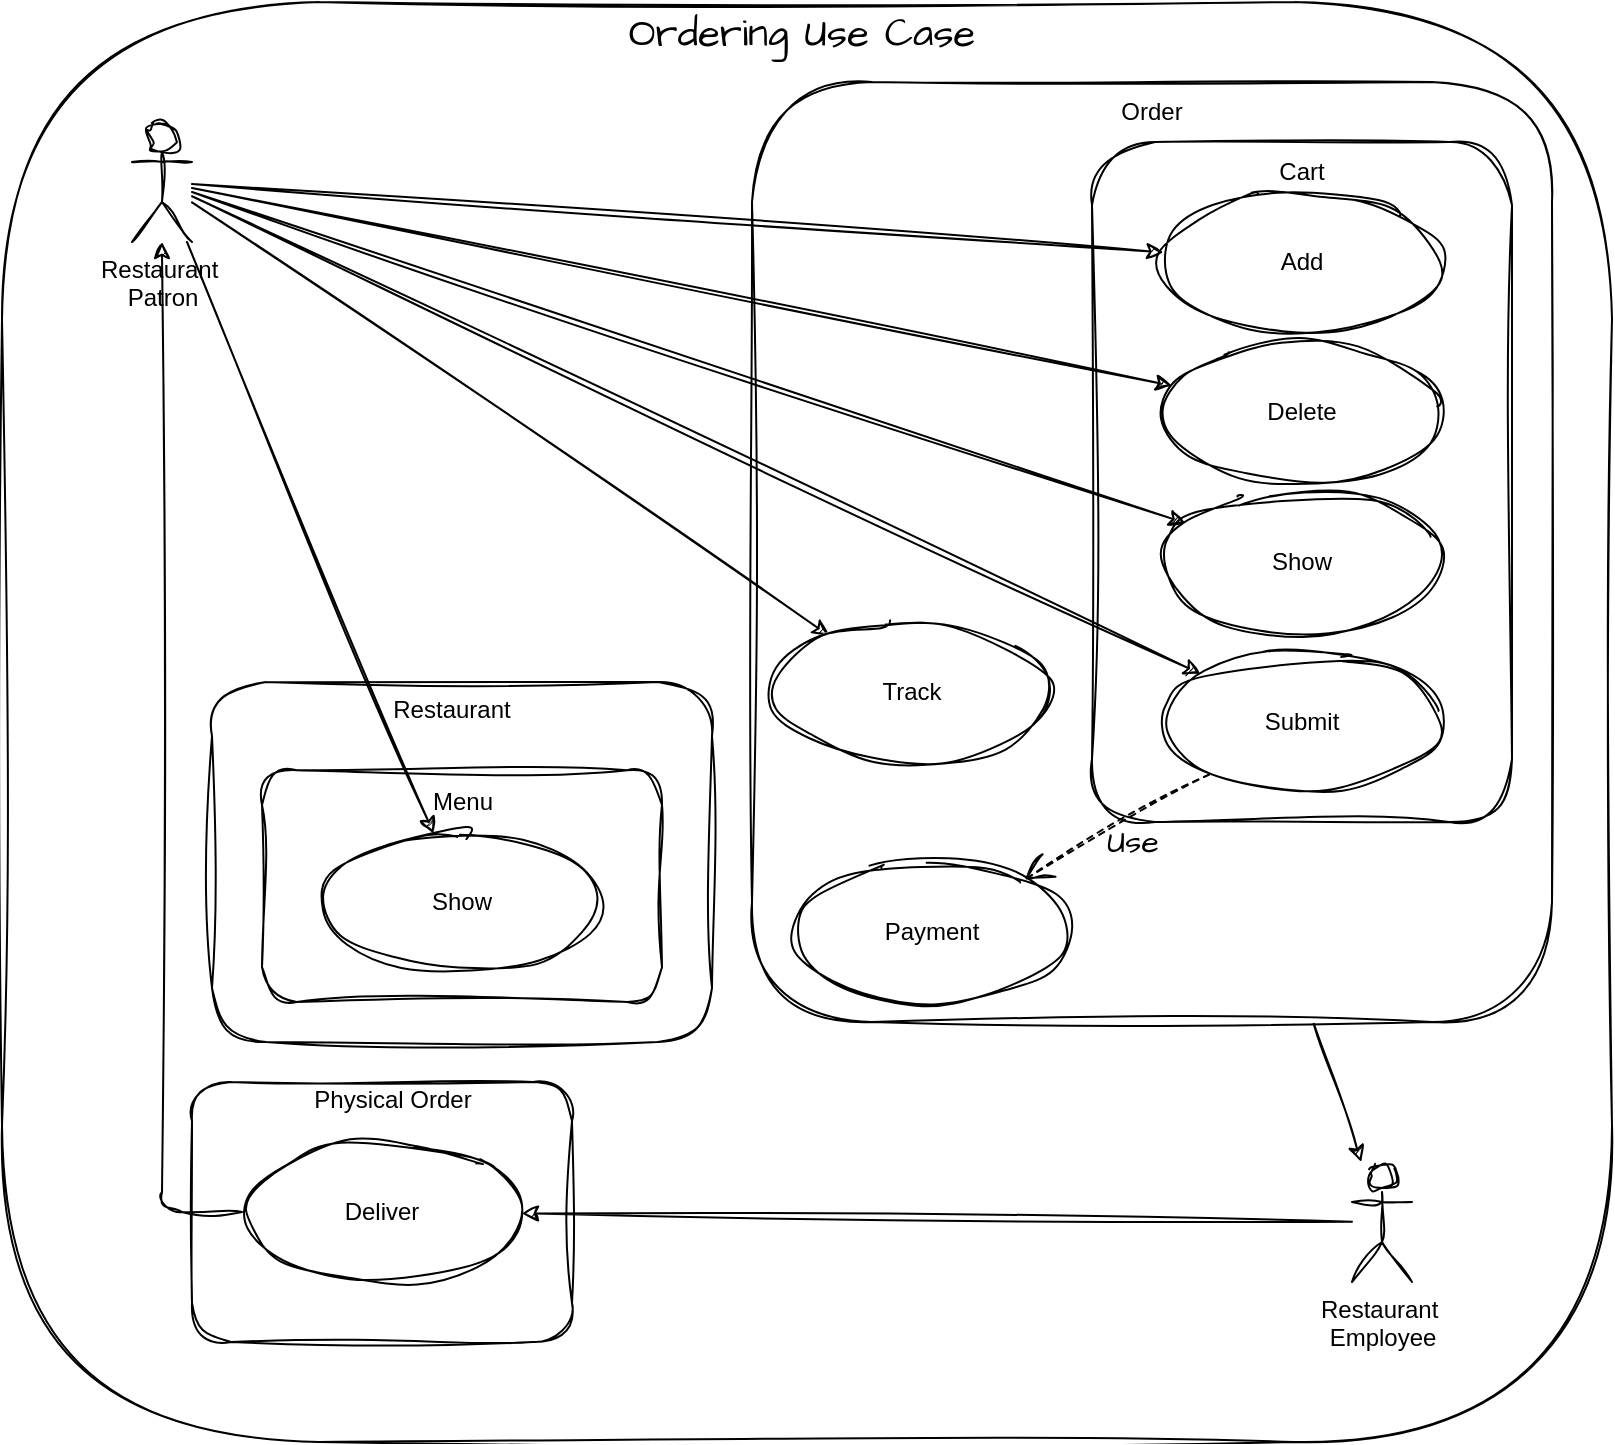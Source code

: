 <mxfile version="21.4.0" type="device" pages="4">
  <diagram name="OverallUseCase" id="iVIAJpsjtNyqfuqqcP6n">
    <mxGraphModel dx="999" dy="744" grid="1" gridSize="10" guides="1" tooltips="1" connect="1" arrows="1" fold="1" page="1" pageScale="1" pageWidth="850" pageHeight="1100" math="0" shadow="0">
      <root>
        <mxCell id="0" />
        <mxCell id="1" parent="0" />
        <mxCell id="poaK0A92fAtAV2oWqRkP-4" value="" style="rounded=1;whiteSpace=wrap;html=1;sketch=1;curveFitting=1;jiggle=2;labelBackgroundColor=none;arcSize=22;" parent="1" vertex="1">
          <mxGeometry x="25" y="30" width="805" height="720" as="geometry" />
        </mxCell>
        <mxCell id="tmR_N_B7-vWQ4kaBTZXz-7" style="rounded=0;sketch=1;hachureGap=4;jiggle=2;curveFitting=1;orthogonalLoop=1;jettySize=auto;html=1;fontFamily=Architects Daughter;fontSource=https%3A%2F%2Ffonts.googleapis.com%2Fcss%3Ffamily%3DArchitects%2BDaughter;fontSize=16;" edge="1" parent="1" source="tmR_N_B7-vWQ4kaBTZXz-1" target="poaK0A92fAtAV2oWqRkP-2">
          <mxGeometry relative="1" as="geometry">
            <mxPoint x="550" y="450" as="sourcePoint" />
          </mxGeometry>
        </mxCell>
        <mxCell id="tmR_N_B7-vWQ4kaBTZXz-1" value="" style="rounded=1;whiteSpace=wrap;html=1;sketch=1;hachureGap=4;jiggle=2;curveFitting=1;fontFamily=Architects Daughter;fontSource=https%3A%2F%2Ffonts.googleapis.com%2Fcss%3Ffamily%3DArchitects%2BDaughter;fontSize=20;" vertex="1" parent="1">
          <mxGeometry x="400" y="70" width="400" height="470" as="geometry" />
        </mxCell>
        <mxCell id="tmR_N_B7-vWQ4kaBTZXz-6" value="" style="group" vertex="1" connectable="0" parent="1">
          <mxGeometry x="570" y="100" width="210" height="340" as="geometry" />
        </mxCell>
        <mxCell id="poaK0A92fAtAV2oWqRkP-8" value="" style="rounded=1;whiteSpace=wrap;html=1;sketch=1;curveFitting=1;jiggle=2;labelBackgroundColor=none;" parent="tmR_N_B7-vWQ4kaBTZXz-6" vertex="1">
          <mxGeometry width="210" height="340" as="geometry" />
        </mxCell>
        <mxCell id="poaK0A92fAtAV2oWqRkP-6" value="Delete" style="ellipse;whiteSpace=wrap;html=1;sketch=1;curveFitting=1;jiggle=2;rounded=1;labelBackgroundColor=none;" parent="tmR_N_B7-vWQ4kaBTZXz-6" vertex="1">
          <mxGeometry x="35" y="100" width="140" height="70" as="geometry" />
        </mxCell>
        <mxCell id="poaK0A92fAtAV2oWqRkP-7" value="Add" style="ellipse;whiteSpace=wrap;html=1;sketch=1;curveFitting=1;jiggle=2;rounded=1;labelBackgroundColor=none;" parent="tmR_N_B7-vWQ4kaBTZXz-6" vertex="1">
          <mxGeometry x="35" y="25" width="140" height="70" as="geometry" />
        </mxCell>
        <mxCell id="poaK0A92fAtAV2oWqRkP-10" value="Show" style="ellipse;whiteSpace=wrap;html=1;sketch=1;curveFitting=1;jiggle=2;rounded=1;labelBackgroundColor=none;" parent="tmR_N_B7-vWQ4kaBTZXz-6" vertex="1">
          <mxGeometry x="35" y="175" width="140" height="70" as="geometry" />
        </mxCell>
        <mxCell id="poaK0A92fAtAV2oWqRkP-14" value="Submit" style="ellipse;whiteSpace=wrap;html=1;sketch=1;curveFitting=1;jiggle=2;rounded=1;labelBackgroundColor=none;" parent="tmR_N_B7-vWQ4kaBTZXz-6" vertex="1">
          <mxGeometry x="35" y="255" width="140" height="70" as="geometry" />
        </mxCell>
        <mxCell id="poaK0A92fAtAV2oWqRkP-9" value="Cart" style="text;html=1;align=center;verticalAlign=middle;whiteSpace=wrap;rounded=1;labelBackgroundColor=none;sketch=1;curveFitting=1;jiggle=2;" parent="tmR_N_B7-vWQ4kaBTZXz-6" vertex="1">
          <mxGeometry x="75" width="60" height="30" as="geometry" />
        </mxCell>
        <mxCell id="Z1-gcSMTF0BbCp_BxVpH-2" value="Ordering Use Case" style="text;html=1;strokeColor=none;fillColor=none;align=center;verticalAlign=middle;whiteSpace=wrap;rounded=0;fontSize=20;fontFamily=Architects Daughter;labelBackgroundColor=none;" parent="1" vertex="1">
          <mxGeometry x="310" y="30" width="230" height="30" as="geometry" />
        </mxCell>
        <mxCell id="poaK0A92fAtAV2oWqRkP-1" value="Restaurant&amp;nbsp;&lt;br&gt;Patron" style="shape=umlActor;verticalLabelPosition=bottom;verticalAlign=top;html=1;outlineConnect=0;sketch=1;curveFitting=1;jiggle=2;rounded=1;labelBackgroundColor=none;" parent="1" vertex="1">
          <mxGeometry x="90" y="90" width="30" height="60" as="geometry" />
        </mxCell>
        <mxCell id="poaK0A92fAtAV2oWqRkP-2" value="Restaurant&amp;nbsp;&lt;br&gt;Employee" style="shape=umlActor;verticalLabelPosition=bottom;verticalAlign=top;html=1;outlineConnect=0;sketch=1;curveFitting=1;jiggle=2;rounded=1;labelBackgroundColor=none;" parent="1" vertex="1">
          <mxGeometry x="700" y="610" width="30" height="60" as="geometry" />
        </mxCell>
        <mxCell id="poaK0A92fAtAV2oWqRkP-22" style="rounded=1;orthogonalLoop=1;jettySize=auto;html=1;sketch=1;curveFitting=1;jiggle=2;labelBackgroundColor=none;fontColor=default;" parent="1" source="poaK0A92fAtAV2oWqRkP-1" target="poaK0A92fAtAV2oWqRkP-7" edge="1">
          <mxGeometry relative="1" as="geometry" />
        </mxCell>
        <mxCell id="poaK0A92fAtAV2oWqRkP-24" style="rounded=1;orthogonalLoop=1;jettySize=auto;html=1;sketch=1;curveFitting=1;jiggle=2;labelBackgroundColor=none;fontColor=default;" parent="1" source="poaK0A92fAtAV2oWqRkP-1" target="poaK0A92fAtAV2oWqRkP-6" edge="1">
          <mxGeometry relative="1" as="geometry" />
        </mxCell>
        <mxCell id="poaK0A92fAtAV2oWqRkP-25" style="rounded=1;orthogonalLoop=1;jettySize=auto;html=1;sketch=1;curveFitting=1;jiggle=2;labelBackgroundColor=none;fontColor=default;" parent="1" source="poaK0A92fAtAV2oWqRkP-1" target="poaK0A92fAtAV2oWqRkP-14" edge="1">
          <mxGeometry relative="1" as="geometry" />
        </mxCell>
        <mxCell id="poaK0A92fAtAV2oWqRkP-26" style="rounded=1;orthogonalLoop=1;jettySize=auto;html=1;sketch=1;curveFitting=1;jiggle=2;labelBackgroundColor=none;fontColor=default;" parent="1" source="poaK0A92fAtAV2oWqRkP-1" target="poaK0A92fAtAV2oWqRkP-10" edge="1">
          <mxGeometry relative="1" as="geometry" />
        </mxCell>
        <mxCell id="poaK0A92fAtAV2oWqRkP-47" value="Payment" style="ellipse;whiteSpace=wrap;html=1;sketch=1;curveFitting=1;jiggle=2;rounded=1;labelBackgroundColor=none;" parent="1" vertex="1">
          <mxGeometry x="420" y="460" width="140" height="70" as="geometry" />
        </mxCell>
        <mxCell id="poaK0A92fAtAV2oWqRkP-48" value="Use" style="endArrow=open;endSize=12;dashed=1;html=1;rounded=1;sketch=1;hachureGap=4;jiggle=2;curveFitting=1;fontFamily=Architects Daughter;fontSource=https%3A%2F%2Ffonts.googleapis.com%2Fcss%3Ffamily%3DArchitects%2BDaughter;fontSize=16;labelBackgroundColor=none;fontColor=default;" parent="1" source="poaK0A92fAtAV2oWqRkP-14" target="poaK0A92fAtAV2oWqRkP-47" edge="1">
          <mxGeometry x="-0.054" y="10" width="160" relative="1" as="geometry">
            <mxPoint x="335" y="380" as="sourcePoint" />
            <mxPoint x="495" y="380" as="targetPoint" />
            <mxPoint as="offset" />
          </mxGeometry>
        </mxCell>
        <mxCell id="poaK0A92fAtAV2oWqRkP-76" value="" style="group;labelBackgroundColor=none;" parent="1" vertex="1" connectable="0">
          <mxGeometry x="130" y="370" width="250" height="180" as="geometry" />
        </mxCell>
        <mxCell id="poaK0A92fAtAV2oWqRkP-66" value="" style="rounded=1;whiteSpace=wrap;html=1;sketch=1;curveFitting=1;jiggle=2;labelBackgroundColor=none;" parent="poaK0A92fAtAV2oWqRkP-76" vertex="1">
          <mxGeometry width="250" height="180" as="geometry" />
        </mxCell>
        <mxCell id="poaK0A92fAtAV2oWqRkP-67" value="Restaurant" style="text;html=1;align=center;verticalAlign=middle;whiteSpace=wrap;rounded=1;labelBackgroundColor=none;sketch=1;curveFitting=1;jiggle=2;" parent="poaK0A92fAtAV2oWqRkP-76" vertex="1">
          <mxGeometry x="67.37" width="106.25" height="28.636" as="geometry" />
        </mxCell>
        <mxCell id="poaK0A92fAtAV2oWqRkP-56" value="" style="rounded=1;whiteSpace=wrap;html=1;sketch=1;curveFitting=1;jiggle=2;labelBackgroundColor=none;" parent="poaK0A92fAtAV2oWqRkP-76" vertex="1">
          <mxGeometry x="25" y="44.09" width="200" height="115.91" as="geometry" />
        </mxCell>
        <mxCell id="poaK0A92fAtAV2oWqRkP-57" value="Menu" style="text;html=1;align=center;verticalAlign=middle;whiteSpace=wrap;rounded=1;labelBackgroundColor=none;sketch=1;curveFitting=1;jiggle=2;" parent="poaK0A92fAtAV2oWqRkP-76" vertex="1">
          <mxGeometry x="82.5" y="50" width="85" height="19.091" as="geometry" />
        </mxCell>
        <mxCell id="poaK0A92fAtAV2oWqRkP-58" value="Show" style="ellipse;whiteSpace=wrap;html=1;sketch=1;curveFitting=1;jiggle=2;rounded=1;labelBackgroundColor=none;" parent="poaK0A92fAtAV2oWqRkP-76" vertex="1">
          <mxGeometry x="55" y="75" width="140" height="70" as="geometry" />
        </mxCell>
        <mxCell id="poaK0A92fAtAV2oWqRkP-60" style="rounded=0;sketch=1;hachureGap=4;jiggle=2;curveFitting=1;orthogonalLoop=1;jettySize=auto;html=1;fontFamily=Architects Daughter;fontSource=https%3A%2F%2Ffonts.googleapis.com%2Fcss%3Ffamily%3DArchitects%2BDaughter;fontSize=16;labelBackgroundColor=none;fontColor=default;" parent="1" source="poaK0A92fAtAV2oWqRkP-1" target="poaK0A92fAtAV2oWqRkP-58" edge="1">
          <mxGeometry relative="1" as="geometry" />
        </mxCell>
        <mxCell id="tmR_N_B7-vWQ4kaBTZXz-2" value="Order" style="text;html=1;align=center;verticalAlign=middle;whiteSpace=wrap;rounded=1;labelBackgroundColor=none;sketch=1;curveFitting=1;jiggle=2;" vertex="1" parent="1">
          <mxGeometry x="570" y="70" width="60" height="30" as="geometry" />
        </mxCell>
        <mxCell id="tmR_N_B7-vWQ4kaBTZXz-5" value="" style="rounded=1;orthogonalLoop=1;jettySize=auto;html=1;sketch=1;curveFitting=1;jiggle=2;labelBackgroundColor=none;fontColor=default;" edge="1" parent="1" source="poaK0A92fAtAV2oWqRkP-1" target="tmR_N_B7-vWQ4kaBTZXz-4">
          <mxGeometry relative="1" as="geometry">
            <mxPoint x="529" y="440" as="sourcePoint" />
            <mxPoint x="526" y="575" as="targetPoint" />
          </mxGeometry>
        </mxCell>
        <mxCell id="tmR_N_B7-vWQ4kaBTZXz-4" value="Track" style="ellipse;whiteSpace=wrap;html=1;sketch=1;curveFitting=1;jiggle=2;rounded=1;labelBackgroundColor=none;" vertex="1" parent="1">
          <mxGeometry x="410" y="340" width="140" height="70" as="geometry" />
        </mxCell>
        <mxCell id="tmR_N_B7-vWQ4kaBTZXz-8" value="" style="group" vertex="1" connectable="0" parent="1">
          <mxGeometry x="120" y="570" width="190" height="130" as="geometry" />
        </mxCell>
        <mxCell id="poaK0A92fAtAV2oWqRkP-49" value="" style="group;labelBackgroundColor=none;" parent="tmR_N_B7-vWQ4kaBTZXz-8" vertex="1" connectable="0">
          <mxGeometry width="190" height="130" as="geometry" />
        </mxCell>
        <mxCell id="poaK0A92fAtAV2oWqRkP-36" value="" style="rounded=1;whiteSpace=wrap;html=1;sketch=1;curveFitting=1;jiggle=2;labelBackgroundColor=none;" parent="poaK0A92fAtAV2oWqRkP-49" vertex="1">
          <mxGeometry width="190" height="130" as="geometry" />
        </mxCell>
        <mxCell id="poaK0A92fAtAV2oWqRkP-37" value="Physical Order" style="text;html=1;align=center;verticalAlign=middle;whiteSpace=wrap;rounded=1;labelBackgroundColor=none;sketch=1;curveFitting=1;jiggle=2;" parent="poaK0A92fAtAV2oWqRkP-49" vertex="1">
          <mxGeometry x="59.85" width="80.75" height="17.727" as="geometry" />
        </mxCell>
        <mxCell id="tmR_N_B7-vWQ4kaBTZXz-9" value="Deliver" style="ellipse;whiteSpace=wrap;html=1;sketch=1;curveFitting=1;jiggle=2;rounded=1;labelBackgroundColor=none;" vertex="1" parent="poaK0A92fAtAV2oWqRkP-49">
          <mxGeometry x="25" y="30" width="140" height="70" as="geometry" />
        </mxCell>
        <mxCell id="poaK0A92fAtAV2oWqRkP-31" value="" style="rounded=1;orthogonalLoop=1;jettySize=auto;html=1;sketch=1;curveFitting=1;jiggle=2;labelBackgroundColor=none;fontColor=default;" parent="1" source="poaK0A92fAtAV2oWqRkP-2" target="tmR_N_B7-vWQ4kaBTZXz-9" edge="1">
          <mxGeometry relative="1" as="geometry">
            <mxPoint x="304.758" y="622.907" as="targetPoint" />
          </mxGeometry>
        </mxCell>
        <mxCell id="poaK0A92fAtAV2oWqRkP-32" style="rounded=1;orthogonalLoop=1;jettySize=auto;html=1;edgeStyle=orthogonalEdgeStyle;sketch=1;curveFitting=1;jiggle=2;labelBackgroundColor=none;fontColor=default;" parent="1" source="tmR_N_B7-vWQ4kaBTZXz-9" target="poaK0A92fAtAV2oWqRkP-1" edge="1">
          <mxGeometry relative="1" as="geometry">
            <mxPoint x="165" y="620" as="sourcePoint" />
          </mxGeometry>
        </mxCell>
      </root>
    </mxGraphModel>
  </diagram>
  <diagram id="fg5q7FovPKPqZlMCNJu5" name="Activity">
    <mxGraphModel dx="999" dy="-356" grid="1" gridSize="10" guides="1" tooltips="1" connect="1" arrows="1" fold="1" page="1" pageScale="1" pageWidth="850" pageHeight="1100" math="0" shadow="0">
      <root>
        <mxCell id="0" />
        <mxCell id="1" parent="0" />
        <mxCell id="QXzw55ry2eYJ1UNYqKI2-1" value="" style="rounded=1;whiteSpace=wrap;html=1;sketch=1;hachureGap=4;jiggle=2;curveFitting=1;fontFamily=Architects Daughter;fontSource=https%3A%2F%2Ffonts.googleapis.com%2Fcss%3Ffamily%3DArchitects%2BDaughter;fontSize=20;labelBackgroundColor=none;" parent="1" vertex="1">
          <mxGeometry x="45" y="1120" width="755" height="830" as="geometry" />
        </mxCell>
        <mxCell id="QXzw55ry2eYJ1UNYqKI2-2" value="Ordering Activity" style="text;html=1;strokeColor=none;fillColor=none;align=center;verticalAlign=middle;whiteSpace=wrap;rounded=0;fontSize=20;fontFamily=Architects Daughter;labelBackgroundColor=none;sketch=1;curveFitting=1;jiggle=2;" parent="1" vertex="1">
          <mxGeometry x="328" y="1120" width="195" height="30" as="geometry" />
        </mxCell>
        <mxCell id="QXzw55ry2eYJ1UNYqKI2-3" value="" style="ellipse;html=1;shape=startState;sketch=1;hachureGap=4;jiggle=2;curveFitting=1;fontFamily=Architects Daughter;fontSource=https%3A%2F%2Ffonts.googleapis.com%2Fcss%3Ffamily%3DArchitects%2BDaughter;fontSize=20;labelBackgroundColor=none;" parent="1" vertex="1">
          <mxGeometry x="407.5" y="1170" width="30" height="30" as="geometry" />
        </mxCell>
        <mxCell id="QXzw55ry2eYJ1UNYqKI2-4" value="" style="edgeStyle=orthogonalEdgeStyle;html=1;verticalAlign=bottom;endArrow=open;endSize=8;rounded=0;sketch=1;hachureGap=4;jiggle=2;curveFitting=1;fontFamily=Architects Daughter;fontSource=https%3A%2F%2Ffonts.googleapis.com%2Fcss%3Ffamily%3DArchitects%2BDaughter;fontSize=16;labelBackgroundColor=none;fontColor=default;" parent="1" source="QXzw55ry2eYJ1UNYqKI2-3" target="QXzw55ry2eYJ1UNYqKI2-6" edge="1">
          <mxGeometry relative="1" as="geometry">
            <mxPoint x="422.5" y="1290" as="targetPoint" />
          </mxGeometry>
        </mxCell>
        <mxCell id="QXzw55ry2eYJ1UNYqKI2-5" style="edgeStyle=orthogonalEdgeStyle;rounded=0;sketch=1;hachureGap=4;jiggle=2;curveFitting=1;orthogonalLoop=1;jettySize=auto;html=1;exitX=0.5;exitY=1;exitDx=0;exitDy=0;entryX=0.485;entryY=0.226;entryDx=0;entryDy=0;entryPerimeter=0;fontFamily=Architects Daughter;fontSource=https%3A%2F%2Ffonts.googleapis.com%2Fcss%3Ffamily%3DArchitects%2BDaughter;fontSize=16;labelBackgroundColor=none;fontColor=default;" parent="1" source="QXzw55ry2eYJ1UNYqKI2-6" target="QXzw55ry2eYJ1UNYqKI2-21" edge="1">
          <mxGeometry relative="1" as="geometry" />
        </mxCell>
        <mxCell id="QXzw55ry2eYJ1UNYqKI2-6" value="Show Restaurant Menu" style="rounded=1;whiteSpace=wrap;html=1;arcSize=40;sketch=1;hachureGap=4;jiggle=2;curveFitting=1;fontFamily=Architects Daughter;fontSource=https%3A%2F%2Ffonts.googleapis.com%2Fcss%3Ffamily%3DArchitects%2BDaughter;fontSize=20;labelBackgroundColor=none;" parent="1" vertex="1">
          <mxGeometry x="317.5" y="1240" width="210" height="50" as="geometry" />
        </mxCell>
        <mxCell id="QXzw55ry2eYJ1UNYqKI2-7" style="edgeStyle=orthogonalEdgeStyle;rounded=0;sketch=1;hachureGap=4;jiggle=2;curveFitting=1;orthogonalLoop=1;jettySize=auto;html=1;exitX=0.5;exitY=1;exitDx=0;exitDy=0;fontFamily=Architects Daughter;fontSource=https%3A%2F%2Ffonts.googleapis.com%2Fcss%3Ffamily%3DArchitects%2BDaughter;fontSize=16;labelBackgroundColor=none;fontColor=default;" parent="1" source="QXzw55ry2eYJ1UNYqKI2-8" target="QXzw55ry2eYJ1UNYqKI2-10" edge="1">
          <mxGeometry relative="1" as="geometry">
            <mxPoint x="226.26" y="1573.46" as="targetPoint" />
          </mxGeometry>
        </mxCell>
        <mxCell id="QXzw55ry2eYJ1UNYqKI2-8" value="Select Item" style="rounded=1;whiteSpace=wrap;html=1;arcSize=40;sketch=1;hachureGap=4;jiggle=2;curveFitting=1;fontFamily=Architects Daughter;fontSource=https%3A%2F%2Ffonts.googleapis.com%2Fcss%3Ffamily%3DArchitects%2BDaughter;fontSize=20;labelBackgroundColor=none;" parent="1" vertex="1">
          <mxGeometry x="190" y="1390" width="150" height="40" as="geometry" />
        </mxCell>
        <mxCell id="QXzw55ry2eYJ1UNYqKI2-9" style="rounded=0;sketch=1;hachureGap=4;jiggle=2;curveFitting=1;orthogonalLoop=1;jettySize=auto;html=1;exitX=0;exitY=0.5;exitDx=0;exitDy=0;fontFamily=Architects Daughter;fontSource=https%3A%2F%2Ffonts.googleapis.com%2Fcss%3Ffamily%3DArchitects%2BDaughter;fontSize=16;edgeStyle=orthogonalEdgeStyle;labelBackgroundColor=none;fontColor=default;" parent="1" source="QXzw55ry2eYJ1UNYqKI2-10" target="QXzw55ry2eYJ1UNYqKI2-6" edge="1">
          <mxGeometry relative="1" as="geometry">
            <Array as="points">
              <mxPoint x="80" y="1580" />
              <mxPoint x="80" y="1265" />
            </Array>
          </mxGeometry>
        </mxCell>
        <mxCell id="QXzw55ry2eYJ1UNYqKI2-10" value="Add to Cart" style="rounded=1;whiteSpace=wrap;html=1;arcSize=40;sketch=1;hachureGap=4;jiggle=2;curveFitting=1;fontFamily=Architects Daughter;fontSource=https%3A%2F%2Ffonts.googleapis.com%2Fcss%3Ffamily%3DArchitects%2BDaughter;fontSize=20;labelBackgroundColor=none;" parent="1" vertex="1">
          <mxGeometry x="205" y="1560" width="120" height="40" as="geometry" />
        </mxCell>
        <mxCell id="QXzw55ry2eYJ1UNYqKI2-11" style="edgeStyle=orthogonalEdgeStyle;rounded=0;sketch=1;hachureGap=4;jiggle=2;curveFitting=1;orthogonalLoop=1;jettySize=auto;html=1;exitX=0.5;exitY=1;exitDx=0;exitDy=0;fontFamily=Architects Daughter;fontSource=https%3A%2F%2Ffonts.googleapis.com%2Fcss%3Ffamily%3DArchitects%2BDaughter;fontSize=16;labelBackgroundColor=none;fontColor=default;" parent="1" source="QXzw55ry2eYJ1UNYqKI2-12" target="QXzw55ry2eYJ1UNYqKI2-13" edge="1">
          <mxGeometry relative="1" as="geometry" />
        </mxCell>
        <mxCell id="QXzw55ry2eYJ1UNYqKI2-12" value="Submit Cart" style="rounded=1;whiteSpace=wrap;html=1;arcSize=40;sketch=1;hachureGap=4;jiggle=2;curveFitting=1;fontFamily=Architects Daughter;fontSource=https%3A%2F%2Ffonts.googleapis.com%2Fcss%3Ffamily%3DArchitects%2BDaughter;fontSize=20;labelBackgroundColor=none;" parent="1" vertex="1">
          <mxGeometry x="531.25" y="1530" width="157" height="40" as="geometry" />
        </mxCell>
        <mxCell id="QXzw55ry2eYJ1UNYqKI2-13" value="At least &lt;br&gt;one item?" style="rhombus;whiteSpace=wrap;html=1;sketch=1;hachureGap=4;jiggle=2;curveFitting=1;fontFamily=Architects Daughter;fontSource=https%3A%2F%2Ffonts.googleapis.com%2Fcss%3Ffamily%3DArchitects%2BDaughter;fontSize=20;labelBackgroundColor=none;" parent="1" vertex="1">
          <mxGeometry x="539.75" y="1620" width="140" height="100" as="geometry" />
        </mxCell>
        <mxCell id="QXzw55ry2eYJ1UNYqKI2-14" value="no" style="edgeStyle=orthogonalEdgeStyle;html=1;align=left;verticalAlign=bottom;endArrow=open;endSize=8;rounded=0;sketch=1;hachureGap=4;jiggle=2;curveFitting=1;fontFamily=Architects Daughter;fontSource=https%3A%2F%2Ffonts.googleapis.com%2Fcss%3Ffamily%3DArchitects%2BDaughter;fontSize=16;labelBackgroundColor=none;fontColor=default;" parent="1" source="QXzw55ry2eYJ1UNYqKI2-13" target="QXzw55ry2eYJ1UNYqKI2-6" edge="1">
          <mxGeometry x="-0.993" relative="1" as="geometry">
            <mxPoint x="540" y="1820" as="targetPoint" />
            <Array as="points">
              <mxPoint x="760" y="1670" />
              <mxPoint x="760" y="1265" />
            </Array>
            <mxPoint as="offset" />
          </mxGeometry>
        </mxCell>
        <mxCell id="QXzw55ry2eYJ1UNYqKI2-15" value="yes" style="edgeStyle=orthogonalEdgeStyle;html=1;align=left;verticalAlign=top;endArrow=open;endSize=8;rounded=0;sketch=1;hachureGap=4;jiggle=2;curveFitting=1;fontFamily=Architects Daughter;fontSource=https%3A%2F%2Ffonts.googleapis.com%2Fcss%3Ffamily%3DArchitects%2BDaughter;fontSize=16;labelBackgroundColor=none;fontColor=default;" parent="1" source="QXzw55ry2eYJ1UNYqKI2-13" target="QXzw55ry2eYJ1UNYqKI2-18" edge="1">
          <mxGeometry x="-0.999" relative="1" as="geometry">
            <mxPoint x="618.25" y="1660" as="targetPoint" />
            <mxPoint as="offset" />
          </mxGeometry>
        </mxCell>
        <mxCell id="QXzw55ry2eYJ1UNYqKI2-17" style="rounded=0;sketch=1;hachureGap=4;jiggle=2;curveFitting=1;orthogonalLoop=1;jettySize=auto;html=1;exitX=0.5;exitY=1;exitDx=0;exitDy=0;fontFamily=Architects Daughter;fontSource=https%3A%2F%2Ffonts.googleapis.com%2Fcss%3Ffamily%3DArchitects%2BDaughter;fontSize=16;labelBackgroundColor=none;fontColor=default;" parent="1" source="QXzw55ry2eYJ1UNYqKI2-18" target="UmQvzRWSz3ky7Jkeef35-1" edge="1">
          <mxGeometry relative="1" as="geometry">
            <mxPoint x="650" y="1880" as="targetPoint" />
          </mxGeometry>
        </mxCell>
        <mxCell id="QXzw55ry2eYJ1UNYqKI2-18" value="Payment" style="rounded=1;whiteSpace=wrap;html=1;arcSize=40;sketch=1;hachureGap=4;jiggle=2;curveFitting=1;fontFamily=Architects Daughter;fontSource=https%3A%2F%2Ffonts.googleapis.com%2Fcss%3Ffamily%3DArchitects%2BDaughter;fontSize=20;labelBackgroundColor=none;" parent="1" vertex="1">
          <mxGeometry x="581.5" y="1780" width="136.75" height="40" as="geometry" />
        </mxCell>
        <mxCell id="QXzw55ry2eYJ1UNYqKI2-19" style="rounded=0;sketch=1;hachureGap=4;jiggle=2;curveFitting=1;orthogonalLoop=1;jettySize=auto;html=1;exitX=0.25;exitY=0.5;exitDx=0;exitDy=0;exitPerimeter=0;fontFamily=Architects Daughter;fontSource=https%3A%2F%2Ffonts.googleapis.com%2Fcss%3Ffamily%3DArchitects%2BDaughter;fontSize=16;edgeStyle=orthogonalEdgeStyle;labelBackgroundColor=none;fontColor=default;" parent="1" source="QXzw55ry2eYJ1UNYqKI2-21" target="QXzw55ry2eYJ1UNYqKI2-8" edge="1">
          <mxGeometry relative="1" as="geometry" />
        </mxCell>
        <mxCell id="QXzw55ry2eYJ1UNYqKI2-20" style="edgeStyle=orthogonalEdgeStyle;rounded=0;sketch=1;hachureGap=4;jiggle=2;curveFitting=1;orthogonalLoop=1;jettySize=auto;html=1;exitX=0.75;exitY=0.5;exitDx=0;exitDy=0;exitPerimeter=0;fontFamily=Architects Daughter;fontSource=https%3A%2F%2Ffonts.googleapis.com%2Fcss%3Ffamily%3DArchitects%2BDaughter;fontSize=16;labelBackgroundColor=none;fontColor=default;" parent="1" source="QXzw55ry2eYJ1UNYqKI2-21" target="QXzw55ry2eYJ1UNYqKI2-23" edge="1">
          <mxGeometry relative="1" as="geometry" />
        </mxCell>
        <mxCell id="QXzw55ry2eYJ1UNYqKI2-21" value="" style="shape=line;html=1;strokeWidth=6;sketch=1;hachureGap=4;jiggle=2;curveFitting=1;fontFamily=Architects Daughter;fontSource=https%3A%2F%2Ffonts.googleapis.com%2Fcss%3Ffamily%3DArchitects%2BDaughter;fontSize=20;labelBackgroundColor=none;" parent="1" vertex="1">
          <mxGeometry x="329.25" y="1310" width="192.5" height="10" as="geometry" />
        </mxCell>
        <mxCell id="QXzw55ry2eYJ1UNYqKI2-22" style="edgeStyle=orthogonalEdgeStyle;rounded=0;sketch=1;hachureGap=4;jiggle=2;curveFitting=1;orthogonalLoop=1;jettySize=auto;html=1;exitX=0.5;exitY=1;exitDx=0;exitDy=0;entryX=0.628;entryY=0.133;entryDx=0;entryDy=0;entryPerimeter=0;fontFamily=Architects Daughter;fontSource=https%3A%2F%2Ffonts.googleapis.com%2Fcss%3Ffamily%3DArchitects%2BDaughter;fontSize=16;labelBackgroundColor=none;fontColor=default;" parent="1" source="QXzw55ry2eYJ1UNYqKI2-23" target="QXzw55ry2eYJ1UNYqKI2-26" edge="1">
          <mxGeometry relative="1" as="geometry" />
        </mxCell>
        <mxCell id="QXzw55ry2eYJ1UNYqKI2-23" value="View Cart" style="rounded=1;whiteSpace=wrap;html=1;arcSize=40;sketch=1;hachureGap=4;jiggle=2;curveFitting=1;fontFamily=Architects Daughter;fontSource=https%3A%2F%2Ffonts.googleapis.com%2Fcss%3Ffamily%3DArchitects%2BDaughter;fontSize=20;labelBackgroundColor=none;" parent="1" vertex="1">
          <mxGeometry x="510" y="1360" width="132.5" height="40" as="geometry" />
        </mxCell>
        <mxCell id="QXzw55ry2eYJ1UNYqKI2-24" style="edgeStyle=orthogonalEdgeStyle;rounded=0;sketch=1;hachureGap=4;jiggle=2;curveFitting=1;orthogonalLoop=1;jettySize=auto;html=1;exitX=0.75;exitY=0.5;exitDx=0;exitDy=0;exitPerimeter=0;fontFamily=Architects Daughter;fontSource=https%3A%2F%2Ffonts.googleapis.com%2Fcss%3Ffamily%3DArchitects%2BDaughter;fontSize=16;labelBackgroundColor=none;fontColor=default;" parent="1" source="QXzw55ry2eYJ1UNYqKI2-26" target="QXzw55ry2eYJ1UNYqKI2-12" edge="1">
          <mxGeometry relative="1" as="geometry" />
        </mxCell>
        <mxCell id="QXzw55ry2eYJ1UNYqKI2-25" style="edgeStyle=orthogonalEdgeStyle;rounded=0;sketch=1;hachureGap=4;jiggle=2;curveFitting=1;orthogonalLoop=1;jettySize=auto;html=1;exitX=0.25;exitY=0.5;exitDx=0;exitDy=0;exitPerimeter=0;fontFamily=Architects Daughter;fontSource=https%3A%2F%2Ffonts.googleapis.com%2Fcss%3Ffamily%3DArchitects%2BDaughter;fontSize=16;labelBackgroundColor=none;fontColor=default;" parent="1" source="QXzw55ry2eYJ1UNYqKI2-26" target="QXzw55ry2eYJ1UNYqKI2-30" edge="1">
          <mxGeometry relative="1" as="geometry" />
        </mxCell>
        <mxCell id="QXzw55ry2eYJ1UNYqKI2-26" value="" style="shape=line;html=1;strokeWidth=6;sketch=1;hachureGap=4;jiggle=2;curveFitting=1;fontFamily=Architects Daughter;fontSource=https%3A%2F%2Ffonts.googleapis.com%2Fcss%3Ffamily%3DArchitects%2BDaughter;fontSize=20;labelBackgroundColor=none;" parent="1" vertex="1">
          <mxGeometry x="407.5" y="1440" width="270" height="10" as="geometry" />
        </mxCell>
        <mxCell id="QXzw55ry2eYJ1UNYqKI2-27" style="edgeStyle=orthogonalEdgeStyle;rounded=0;sketch=1;hachureGap=4;jiggle=2;curveFitting=1;orthogonalLoop=1;jettySize=auto;html=1;fontFamily=Architects Daughter;fontSource=https%3A%2F%2Ffonts.googleapis.com%2Fcss%3Ffamily%3DArchitects%2BDaughter;fontSize=16;labelBackgroundColor=none;fontColor=default;" parent="1" source="QXzw55ry2eYJ1UNYqKI2-28" target="QXzw55ry2eYJ1UNYqKI2-23" edge="1">
          <mxGeometry relative="1" as="geometry">
            <Array as="points">
              <mxPoint x="243" y="1890" />
              <mxPoint x="80" y="1890" />
              <mxPoint x="80" y="1630" />
              <mxPoint x="360" y="1630" />
              <mxPoint x="360" y="1380" />
            </Array>
          </mxGeometry>
        </mxCell>
        <mxCell id="QXzw55ry2eYJ1UNYqKI2-28" value="Remove from cart" style="rounded=1;whiteSpace=wrap;html=1;arcSize=40;sketch=1;hachureGap=4;jiggle=2;curveFitting=1;fontFamily=Architects Daughter;fontSource=https%3A%2F%2Ffonts.googleapis.com%2Fcss%3Ffamily%3DArchitects%2BDaughter;fontSize=20;labelBackgroundColor=none;" parent="1" vertex="1">
          <mxGeometry x="145" y="1810" width="195" height="40" as="geometry" />
        </mxCell>
        <mxCell id="QXzw55ry2eYJ1UNYqKI2-29" style="edgeStyle=orthogonalEdgeStyle;rounded=0;sketch=1;hachureGap=4;jiggle=2;curveFitting=1;orthogonalLoop=1;jettySize=auto;html=1;exitX=0.5;exitY=1;exitDx=0;exitDy=0;entryX=0.636;entryY=-0.333;entryDx=0;entryDy=0;entryPerimeter=0;fontFamily=Architects Daughter;fontSource=https%3A%2F%2Ffonts.googleapis.com%2Fcss%3Ffamily%3DArchitects%2BDaughter;fontSize=16;labelBackgroundColor=none;fontColor=default;" parent="1" source="QXzw55ry2eYJ1UNYqKI2-30" target="QXzw55ry2eYJ1UNYqKI2-35" edge="1">
          <mxGeometry relative="1" as="geometry" />
        </mxCell>
        <mxCell id="QXzw55ry2eYJ1UNYqKI2-30" value="Select Item" style="rounded=1;whiteSpace=wrap;html=1;arcSize=40;sketch=1;hachureGap=4;jiggle=2;curveFitting=1;fontFamily=Architects Daughter;fontSource=https%3A%2F%2Ffonts.googleapis.com%2Fcss%3Ffamily%3DArchitects%2BDaughter;fontSize=20;labelBackgroundColor=none;" parent="1" vertex="1">
          <mxGeometry x="352.5" y="1670" width="150" height="40" as="geometry" />
        </mxCell>
        <mxCell id="QXzw55ry2eYJ1UNYqKI2-31" style="edgeStyle=orthogonalEdgeStyle;rounded=0;sketch=1;hachureGap=4;jiggle=2;curveFitting=1;orthogonalLoop=1;jettySize=auto;html=1;exitX=0.5;exitY=1;exitDx=0;exitDy=0;fontFamily=Architects Daughter;fontSource=https%3A%2F%2Ffonts.googleapis.com%2Fcss%3Ffamily%3DArchitects%2BDaughter;fontSize=16;labelBackgroundColor=none;fontColor=default;" parent="1" source="QXzw55ry2eYJ1UNYqKI2-28" target="QXzw55ry2eYJ1UNYqKI2-28" edge="1">
          <mxGeometry relative="1" as="geometry" />
        </mxCell>
        <mxCell id="QXzw55ry2eYJ1UNYqKI2-32" style="edgeStyle=orthogonalEdgeStyle;rounded=0;sketch=1;hachureGap=4;jiggle=2;curveFitting=1;orthogonalLoop=1;jettySize=auto;html=1;exitX=0.25;exitY=0.5;exitDx=0;exitDy=0;exitPerimeter=0;fontFamily=Architects Daughter;fontSource=https%3A%2F%2Ffonts.googleapis.com%2Fcss%3Ffamily%3DArchitects%2BDaughter;fontSize=16;labelBackgroundColor=none;fontColor=default;" parent="1" source="QXzw55ry2eYJ1UNYqKI2-35" target="QXzw55ry2eYJ1UNYqKI2-28" edge="1">
          <mxGeometry relative="1" as="geometry" />
        </mxCell>
        <mxCell id="QXzw55ry2eYJ1UNYqKI2-33" style="edgeStyle=orthogonalEdgeStyle;rounded=0;sketch=1;hachureGap=4;jiggle=2;curveFitting=1;orthogonalLoop=1;jettySize=auto;html=1;exitX=0.75;exitY=0.5;exitDx=0;exitDy=0;exitPerimeter=0;fontFamily=Architects Daughter;fontSource=https%3A%2F%2Ffonts.googleapis.com%2Fcss%3Ffamily%3DArchitects%2BDaughter;fontSize=16;labelBackgroundColor=none;fontColor=default;" parent="1" source="QXzw55ry2eYJ1UNYqKI2-35" target="QXzw55ry2eYJ1UNYqKI2-37" edge="1">
          <mxGeometry relative="1" as="geometry" />
        </mxCell>
        <mxCell id="QXzw55ry2eYJ1UNYqKI2-34" style="edgeStyle=orthogonalEdgeStyle;rounded=0;sketch=1;hachureGap=4;jiggle=2;curveFitting=1;orthogonalLoop=1;jettySize=auto;html=1;exitX=1;exitY=0.5;exitDx=0;exitDy=0;exitPerimeter=0;fontFamily=Architects Daughter;fontSource=https%3A%2F%2Ffonts.googleapis.com%2Fcss%3Ffamily%3DArchitects%2BDaughter;fontSize=16;labelBackgroundColor=none;fontColor=default;" parent="1" source="QXzw55ry2eYJ1UNYqKI2-35" target="QXzw55ry2eYJ1UNYqKI2-39" edge="1">
          <mxGeometry relative="1" as="geometry" />
        </mxCell>
        <mxCell id="QXzw55ry2eYJ1UNYqKI2-35" value="" style="shape=line;html=1;strokeWidth=6;sketch=1;hachureGap=4;jiggle=2;curveFitting=1;fontFamily=Architects Daughter;fontSource=https%3A%2F%2Ffonts.googleapis.com%2Fcss%3Ffamily%3DArchitects%2BDaughter;fontSize=20;labelBackgroundColor=none;" parent="1" vertex="1">
          <mxGeometry x="287.5" y="1740" width="222.5" height="10" as="geometry" />
        </mxCell>
        <mxCell id="QXzw55ry2eYJ1UNYqKI2-36" style="edgeStyle=orthogonalEdgeStyle;rounded=0;sketch=1;hachureGap=4;jiggle=2;curveFitting=1;orthogonalLoop=1;jettySize=auto;html=1;exitX=0.5;exitY=1;exitDx=0;exitDy=0;fontFamily=Architects Daughter;fontSource=https%3A%2F%2Ffonts.googleapis.com%2Fcss%3Ffamily%3DArchitects%2BDaughter;fontSize=16;endArrow=none;endFill=0;labelBackgroundColor=none;fontColor=default;" parent="1" source="QXzw55ry2eYJ1UNYqKI2-37" edge="1">
          <mxGeometry relative="1" as="geometry">
            <mxPoint x="240" y="1890" as="targetPoint" />
            <Array as="points">
              <mxPoint x="414" y="1890" />
            </Array>
          </mxGeometry>
        </mxCell>
        <mxCell id="QXzw55ry2eYJ1UNYqKI2-37" value="Increment" style="rounded=1;whiteSpace=wrap;html=1;arcSize=40;sketch=1;hachureGap=4;jiggle=2;curveFitting=1;fontFamily=Architects Daughter;fontSource=https%3A%2F%2Ffonts.googleapis.com%2Fcss%3Ffamily%3DArchitects%2BDaughter;fontSize=20;labelBackgroundColor=none;" parent="1" vertex="1">
          <mxGeometry x="357" y="1800" width="113" height="40" as="geometry" />
        </mxCell>
        <mxCell id="QXzw55ry2eYJ1UNYqKI2-38" style="edgeStyle=orthogonalEdgeStyle;rounded=0;sketch=1;hachureGap=4;jiggle=2;curveFitting=1;orthogonalLoop=1;jettySize=auto;html=1;exitX=0.5;exitY=1;exitDx=0;exitDy=0;fontFamily=Architects Daughter;fontSource=https%3A%2F%2Ffonts.googleapis.com%2Fcss%3Ffamily%3DArchitects%2BDaughter;fontSize=16;endArrow=none;endFill=0;labelBackgroundColor=none;fontColor=default;" parent="1" source="QXzw55ry2eYJ1UNYqKI2-39" edge="1">
          <mxGeometry relative="1" as="geometry">
            <mxPoint x="240" y="1890" as="targetPoint" />
            <Array as="points">
              <mxPoint x="525" y="1890" />
            </Array>
          </mxGeometry>
        </mxCell>
        <mxCell id="QXzw55ry2eYJ1UNYqKI2-39" value="Decriment" style="rounded=1;whiteSpace=wrap;html=1;arcSize=40;sketch=1;hachureGap=4;jiggle=2;curveFitting=1;fontFamily=Architects Daughter;fontSource=https%3A%2F%2Ffonts.googleapis.com%2Fcss%3Ffamily%3DArchitects%2BDaughter;fontSize=20;labelBackgroundColor=none;" parent="1" vertex="1">
          <mxGeometry x="468.5" y="1830" width="113" height="40" as="geometry" />
        </mxCell>
        <mxCell id="UmQvzRWSz3ky7Jkeef35-1" value="" style="ellipse;html=1;shape=endState;labelBackgroundColor=none;sketch=1;curveFitting=1;jiggle=2;" vertex="1" parent="1">
          <mxGeometry x="634.87" y="1880" width="30" height="30" as="geometry" />
        </mxCell>
      </root>
    </mxGraphModel>
  </diagram>
  <diagram id="Xl9FH72lNGHok1UY6cAW" name="Sitemap">
    <mxGraphModel dx="1175" dy="1725" grid="1" gridSize="10" guides="1" tooltips="1" connect="1" arrows="1" fold="1" page="1" pageScale="1" pageWidth="1100" pageHeight="850" math="0" shadow="0">
      <root>
        <mxCell id="0" />
        <mxCell id="1" parent="0" />
        <mxCell id="_OxNm_8oZJ42a-WzGgXM-1" value="" style="rounded=0;whiteSpace=wrap;html=1;" vertex="1" parent="1">
          <mxGeometry x="550" y="-60" width="120" height="60" as="geometry" />
        </mxCell>
        <mxCell id="a8xjeZ5heHGcKtupLPSv-8" value="Home" style="html=1;whiteSpace=wrap;strokeColor=none;labelPosition=center;verticalLabelPosition=middle;verticalAlign=top;align=center;fontSize=12;outlineConnect=0;spacingTop=-6;sketch=0;shape=mxgraph.sitemap.home;labelBackgroundColor=none;" vertex="1" parent="1">
          <mxGeometry x="65" y="320" width="120" height="80" as="geometry" />
        </mxCell>
        <mxCell id="a8xjeZ5heHGcKtupLPSv-13" style="edgeStyle=orthogonalEdgeStyle;rounded=0;orthogonalLoop=1;jettySize=auto;html=1;labelBackgroundColor=none;fontColor=default;" edge="1" parent="1" source="a8xjeZ5heHGcKtupLPSv-19" target="a8xjeZ5heHGcKtupLPSv-11">
          <mxGeometry relative="1" as="geometry">
            <mxPoint x="445" y="130" as="sourcePoint" />
          </mxGeometry>
        </mxCell>
        <mxCell id="a8xjeZ5heHGcKtupLPSv-14" style="edgeStyle=orthogonalEdgeStyle;rounded=0;orthogonalLoop=1;jettySize=auto;html=1;exitX=0.5;exitY=1;exitDx=0;exitDy=0;exitPerimeter=0;labelBackgroundColor=none;fontColor=default;" edge="1" parent="1" source="a8xjeZ5heHGcKtupLPSv-11" target="a8xjeZ5heHGcKtupLPSv-8">
          <mxGeometry relative="1" as="geometry" />
        </mxCell>
        <mxCell id="a8xjeZ5heHGcKtupLPSv-20" style="edgeStyle=orthogonalEdgeStyle;rounded=0;orthogonalLoop=1;jettySize=auto;html=1;exitX=0.5;exitY=1;exitDx=0;exitDy=0;exitPerimeter=0;labelBackgroundColor=none;fontColor=default;" edge="1" parent="1" source="a8xjeZ5heHGcKtupLPSv-11" target="a8xjeZ5heHGcKtupLPSv-15">
          <mxGeometry relative="1" as="geometry" />
        </mxCell>
        <mxCell id="a8xjeZ5heHGcKtupLPSv-21" style="edgeStyle=orthogonalEdgeStyle;rounded=0;orthogonalLoop=1;jettySize=auto;html=1;exitX=0.5;exitY=1;exitDx=0;exitDy=0;exitPerimeter=0;labelBackgroundColor=none;fontColor=default;" edge="1" parent="1" source="a8xjeZ5heHGcKtupLPSv-11" target="a8xjeZ5heHGcKtupLPSv-16">
          <mxGeometry relative="1" as="geometry" />
        </mxCell>
        <mxCell id="a8xjeZ5heHGcKtupLPSv-22" style="edgeStyle=orthogonalEdgeStyle;rounded=0;orthogonalLoop=1;jettySize=auto;html=1;exitX=0.5;exitY=1;exitDx=0;exitDy=0;exitPerimeter=0;labelBackgroundColor=none;fontColor=default;" edge="1" parent="1" source="a8xjeZ5heHGcKtupLPSv-11" target="a8xjeZ5heHGcKtupLPSv-17">
          <mxGeometry relative="1" as="geometry" />
        </mxCell>
        <mxCell id="a8xjeZ5heHGcKtupLPSv-23" style="edgeStyle=orthogonalEdgeStyle;rounded=0;orthogonalLoop=1;jettySize=auto;html=1;labelBackgroundColor=none;fontColor=default;" edge="1" parent="1" source="a8xjeZ5heHGcKtupLPSv-16" target="a8xjeZ5heHGcKtupLPSv-18">
          <mxGeometry relative="1" as="geometry" />
        </mxCell>
        <mxCell id="2zfwjlfGZv9Tp5roaMfa-14" style="edgeStyle=orthogonalEdgeStyle;rounded=0;orthogonalLoop=1;jettySize=auto;html=1;exitX=0.5;exitY=1;exitDx=0;exitDy=0;exitPerimeter=0;labelBackgroundColor=none;fontColor=default;" edge="1" parent="1" source="a8xjeZ5heHGcKtupLPSv-11" target="QOkV0CzUtF8rycpsz4yx-18">
          <mxGeometry relative="1" as="geometry">
            <mxPoint x="285" y="320" as="targetPoint" />
          </mxGeometry>
        </mxCell>
        <mxCell id="QOkV0CzUtF8rycpsz4yx-17" style="edgeStyle=orthogonalEdgeStyle;rounded=0;orthogonalLoop=1;jettySize=auto;html=1;exitX=0.5;exitY=1;exitDx=0;exitDy=0;exitPerimeter=0;labelBackgroundColor=none;fontColor=default;" edge="1" parent="1" source="a8xjeZ5heHGcKtupLPSv-11" target="QOkV0CzUtF8rycpsz4yx-16">
          <mxGeometry relative="1" as="geometry" />
        </mxCell>
        <mxCell id="a8xjeZ5heHGcKtupLPSv-11" value="tabs" style="html=1;whiteSpace=wrap;strokeColor=none;labelPosition=center;verticalLabelPosition=middle;verticalAlign=top;align=center;fontSize=12;outlineConnect=0;spacingTop=-6;sketch=0;shape=mxgraph.sitemap.page;labelBackgroundColor=none;" vertex="1" parent="1">
          <mxGeometry x="385" y="80" width="120" height="80" as="geometry" />
        </mxCell>
        <mxCell id="a8xjeZ5heHGcKtupLPSv-15" value="Profile" style="html=1;whiteSpace=wrap;strokeColor=none;labelPosition=center;verticalLabelPosition=middle;verticalAlign=top;align=center;fontSize=12;outlineConnect=0;spacingTop=-6;sketch=0;shape=mxgraph.sitemap.user;labelBackgroundColor=none;" vertex="1" parent="1">
          <mxGeometry x="385" y="320" width="120" height="80" as="geometry" />
        </mxCell>
        <mxCell id="a8xjeZ5heHGcKtupLPSv-16" value="About us" style="html=1;whiteSpace=wrap;strokeColor=none;labelPosition=center;verticalLabelPosition=middle;verticalAlign=top;align=center;fontSize=12;outlineConnect=0;spacingTop=-6;sketch=0;shape=mxgraph.sitemap.about_us;labelBackgroundColor=none;" vertex="1" parent="1">
          <mxGeometry x="545" y="320" width="120" height="80" as="geometry" />
        </mxCell>
        <mxCell id="a8xjeZ5heHGcKtupLPSv-34" style="edgeStyle=orthogonalEdgeStyle;rounded=0;orthogonalLoop=1;jettySize=auto;html=1;exitX=0.5;exitY=1;exitDx=0;exitDy=0;exitPerimeter=0;labelBackgroundColor=none;fontColor=default;" edge="1" parent="1" source="a8xjeZ5heHGcKtupLPSv-17" target="a8xjeZ5heHGcKtupLPSv-32">
          <mxGeometry relative="1" as="geometry" />
        </mxCell>
        <mxCell id="a8xjeZ5heHGcKtupLPSv-35" style="edgeStyle=orthogonalEdgeStyle;rounded=0;orthogonalLoop=1;jettySize=auto;html=1;exitX=0.5;exitY=1;exitDx=0;exitDy=0;exitPerimeter=0;labelBackgroundColor=none;fontColor=default;" edge="1" parent="1" source="a8xjeZ5heHGcKtupLPSv-17" target="yZpKD00zsdi6nFCmqpNz-29">
          <mxGeometry relative="1" as="geometry">
            <mxPoint x="925" y="480" as="targetPoint" />
          </mxGeometry>
        </mxCell>
        <mxCell id="a8xjeZ5heHGcKtupLPSv-17" value="Messaging" style="html=1;whiteSpace=wrap;strokeColor=none;labelPosition=center;verticalLabelPosition=middle;verticalAlign=top;align=center;fontSize=12;outlineConnect=0;spacingTop=-6;sketch=0;shape=mxgraph.sitemap.chat;labelBackgroundColor=none;" vertex="1" parent="1">
          <mxGeometry x="705" y="320" width="120" height="80" as="geometry" />
        </mxCell>
        <mxCell id="a8xjeZ5heHGcKtupLPSv-18" value="FAQ" style="html=1;whiteSpace=wrap;strokeColor=none;labelPosition=center;verticalLabelPosition=middle;verticalAlign=top;align=center;fontSize=12;outlineConnect=0;spacingTop=-6;sketch=0;shape=mxgraph.sitemap.faq;labelBackgroundColor=none;" vertex="1" parent="1">
          <mxGeometry x="545" y="480" width="120" height="80" as="geometry" />
        </mxCell>
        <mxCell id="a8xjeZ5heHGcKtupLPSv-32" value="Chat" style="html=1;whiteSpace=wrap;strokeColor=none;labelPosition=center;verticalLabelPosition=middle;verticalAlign=top;align=center;fontSize=12;outlineConnect=0;spacingTop=-6;sketch=0;shape=mxgraph.sitemap.chat;labelBackgroundColor=none;" vertex="1" parent="1">
          <mxGeometry x="705" y="480" width="120" height="80" as="geometry" />
        </mxCell>
        <mxCell id="QOkV0CzUtF8rycpsz4yx-5" style="edgeStyle=orthogonalEdgeStyle;rounded=0;orthogonalLoop=1;jettySize=auto;html=1;labelBackgroundColor=none;fontColor=default;" edge="1" parent="1" source="QOkV0CzUtF8rycpsz4yx-18" target="QOkV0CzUtF8rycpsz4yx-1">
          <mxGeometry relative="1" as="geometry">
            <mxPoint x="285" y="400" as="sourcePoint" />
          </mxGeometry>
        </mxCell>
        <mxCell id="-DlU2eiZyD-rvPne30vx-3" style="edgeStyle=orthogonalEdgeStyle;rounded=0;orthogonalLoop=1;jettySize=auto;html=1;exitX=0.5;exitY=0;exitDx=0;exitDy=0;exitPerimeter=0;entryX=0.5;entryY=1;entryDx=0;entryDy=0;entryPerimeter=0;labelBackgroundColor=none;fontColor=default;" edge="1" parent="1" source="a8xjeZ5heHGcKtupLPSv-19" target="-DlU2eiZyD-rvPne30vx-2">
          <mxGeometry relative="1" as="geometry" />
        </mxCell>
        <mxCell id="a8xjeZ5heHGcKtupLPSv-19" value="Login" style="html=1;whiteSpace=wrap;strokeColor=none;labelPosition=center;verticalLabelPosition=middle;verticalAlign=top;align=center;fontSize=12;outlineConnect=0;spacingTop=-6;sketch=0;shape=mxgraph.sitemap.login;labelBackgroundColor=none;" vertex="1" parent="1">
          <mxGeometry x="385" y="-40" width="120" height="80" as="geometry" />
        </mxCell>
        <mxCell id="QOkV0CzUtF8rycpsz4yx-4" style="edgeStyle=orthogonalEdgeStyle;rounded=0;orthogonalLoop=1;jettySize=auto;html=1;exitX=0.5;exitY=1;exitDx=0;exitDy=0;exitPerimeter=0;labelBackgroundColor=none;fontColor=default;" edge="1" parent="1" source="QOkV0CzUtF8rycpsz4yx-1" target="QOkV0CzUtF8rycpsz4yx-2">
          <mxGeometry relative="1" as="geometry" />
        </mxCell>
        <mxCell id="QOkV0CzUtF8rycpsz4yx-1" value="Cart" style="html=1;whiteSpace=wrap;strokeColor=none;labelPosition=center;verticalLabelPosition=middle;verticalAlign=top;align=center;fontSize=12;outlineConnect=0;spacingTop=-6;sketch=0;shape=mxgraph.sitemap.shopping;labelBackgroundColor=none;" vertex="1" parent="1">
          <mxGeometry x="225" y="480" width="120" height="80" as="geometry" />
        </mxCell>
        <mxCell id="QOkV0CzUtF8rycpsz4yx-2" value="Payment" style="html=1;whiteSpace=wrap;strokeColor=none;labelPosition=center;verticalLabelPosition=middle;verticalAlign=top;align=center;fontSize=12;outlineConnect=0;spacingTop=-6;sketch=0;shape=mxgraph.sitemap.payment;labelBackgroundColor=none;" vertex="1" parent="1">
          <mxGeometry x="225" y="600" width="120" height="80" as="geometry" />
        </mxCell>
        <mxCell id="QOkV0CzUtF8rycpsz4yx-12" style="edgeStyle=orthogonalEdgeStyle;rounded=0;orthogonalLoop=1;jettySize=auto;html=1;exitX=0.5;exitY=1;exitDx=0;exitDy=0;exitPerimeter=0;labelBackgroundColor=none;fontColor=default;" edge="1" parent="1" source="QOkV0CzUtF8rycpsz4yx-3" target="QOkV0CzUtF8rycpsz4yx-11">
          <mxGeometry relative="1" as="geometry" />
        </mxCell>
        <mxCell id="QOkV0CzUtF8rycpsz4yx-3" value="Menu" style="html=1;whiteSpace=wrap;strokeColor=none;labelPosition=center;verticalLabelPosition=middle;verticalAlign=top;align=center;fontSize=12;outlineConnect=0;spacingTop=-6;sketch=0;shape=mxgraph.sitemap.biography;labelBackgroundColor=none;" vertex="1" parent="1">
          <mxGeometry x="65" y="480" width="120" height="80" as="geometry" />
        </mxCell>
        <mxCell id="QOkV0CzUtF8rycpsz4yx-11" value="Item Description" style="html=1;whiteSpace=wrap;strokeColor=none;labelPosition=center;verticalLabelPosition=middle;verticalAlign=top;align=center;fontSize=12;outlineConnect=0;spacingTop=-6;sketch=0;shape=mxgraph.sitemap.pricing;labelBackgroundColor=none;" vertex="1" parent="1">
          <mxGeometry x="65" y="600" width="120" height="80" as="geometry" />
        </mxCell>
        <mxCell id="QOkV0CzUtF8rycpsz4yx-16" value="Calendar" style="html=1;whiteSpace=wrap;strokeColor=none;labelPosition=center;verticalLabelPosition=middle;verticalAlign=top;align=center;fontSize=12;outlineConnect=0;spacingTop=-6;sketch=0;shape=mxgraph.sitemap.calendar;labelBackgroundColor=none;" vertex="1" parent="1">
          <mxGeometry x="865" y="320" width="120" height="80" as="geometry" />
        </mxCell>
        <mxCell id="QOkV0CzUtF8rycpsz4yx-20" style="edgeStyle=orthogonalEdgeStyle;rounded=0;orthogonalLoop=1;jettySize=auto;html=1;exitX=0.5;exitY=1;exitDx=0;exitDy=0;exitPerimeter=0;labelBackgroundColor=none;fontColor=default;" edge="1" parent="1" source="QOkV0CzUtF8rycpsz4yx-18" target="QOkV0CzUtF8rycpsz4yx-19">
          <mxGeometry relative="1" as="geometry" />
        </mxCell>
        <mxCell id="QOkV0CzUtF8rycpsz4yx-21" style="edgeStyle=orthogonalEdgeStyle;rounded=0;orthogonalLoop=1;jettySize=auto;html=1;exitX=0.5;exitY=1;exitDx=0;exitDy=0;exitPerimeter=0;labelBackgroundColor=none;fontColor=default;" edge="1" parent="1" source="QOkV0CzUtF8rycpsz4yx-18" target="QOkV0CzUtF8rycpsz4yx-3">
          <mxGeometry relative="1" as="geometry" />
        </mxCell>
        <mxCell id="QOkV0CzUtF8rycpsz4yx-18" value="Services" style="html=1;whiteSpace=wrap;strokeColor=none;labelPosition=center;verticalLabelPosition=middle;verticalAlign=top;align=center;fontSize=12;outlineConnect=0;spacingTop=-6;sketch=0;shape=mxgraph.sitemap.services;labelBackgroundColor=none;" vertex="1" parent="1">
          <mxGeometry x="225" y="320" width="120" height="80" as="geometry" />
        </mxCell>
        <mxCell id="QOkV0CzUtF8rycpsz4yx-19" value="Tracking" style="html=1;whiteSpace=wrap;strokeColor=none;labelPosition=center;verticalLabelPosition=middle;verticalAlign=top;align=center;fontSize=12;outlineConnect=0;spacingTop=-6;sketch=0;shape=mxgraph.sitemap.map;labelBackgroundColor=none;" vertex="1" parent="1">
          <mxGeometry x="385" y="480" width="120" height="80" as="geometry" />
        </mxCell>
        <mxCell id="-DlU2eiZyD-rvPne30vx-1" value="Patron" style="text;strokeColor=none;fillColor=none;html=1;fontSize=15;fontStyle=1;verticalAlign=middle;align=center;labelBackgroundColor=none;" vertex="1" parent="1">
          <mxGeometry x="395" y="110" width="100" height="40" as="geometry" />
        </mxCell>
        <mxCell id="yZpKD00zsdi6nFCmqpNz-17" style="edgeStyle=orthogonalEdgeStyle;rounded=0;orthogonalLoop=1;jettySize=auto;html=1;exitX=0.5;exitY=0;exitDx=0;exitDy=0;exitPerimeter=0;labelBackgroundColor=none;fontColor=default;" edge="1" parent="1" source="-DlU2eiZyD-rvPne30vx-2" target="yZpKD00zsdi6nFCmqpNz-2">
          <mxGeometry relative="1" as="geometry" />
        </mxCell>
        <mxCell id="yZpKD00zsdi6nFCmqpNz-27" style="edgeStyle=orthogonalEdgeStyle;rounded=0;orthogonalLoop=1;jettySize=auto;html=1;exitX=0.5;exitY=0;exitDx=0;exitDy=0;exitPerimeter=0;labelBackgroundColor=none;fontColor=default;" edge="1" parent="1" source="-DlU2eiZyD-rvPne30vx-2" target="yZpKD00zsdi6nFCmqpNz-25">
          <mxGeometry relative="1" as="geometry" />
        </mxCell>
        <mxCell id="-DlU2eiZyD-rvPne30vx-2" value="tabs" style="html=1;whiteSpace=wrap;strokeColor=none;labelPosition=center;verticalLabelPosition=middle;verticalAlign=top;align=center;fontSize=12;outlineConnect=0;spacingTop=-6;sketch=0;shape=mxgraph.sitemap.page;labelBackgroundColor=none;" vertex="1" parent="1">
          <mxGeometry x="385" y="-160" width="120" height="80" as="geometry" />
        </mxCell>
        <mxCell id="-DlU2eiZyD-rvPne30vx-4" value="Employee" style="text;strokeColor=none;fillColor=none;html=1;fontSize=15;fontStyle=1;verticalAlign=middle;align=center;labelBackgroundColor=none;" vertex="1" parent="1">
          <mxGeometry x="380" y="-130" width="130" height="40" as="geometry" />
        </mxCell>
        <mxCell id="-DlU2eiZyD-rvPne30vx-5" value="" style="shape=flexArrow;endArrow=classic;html=1;rounded=0;fillColor=none;labelBackgroundColor=none;fontColor=default;" edge="1" parent="1" target="a8xjeZ5heHGcKtupLPSv-19">
          <mxGeometry width="50" height="50" relative="1" as="geometry">
            <mxPoint x="305" as="sourcePoint" />
            <mxPoint x="525" y="140" as="targetPoint" />
          </mxGeometry>
        </mxCell>
        <mxCell id="-DlU2eiZyD-rvPne30vx-7" value="Start" style="edgeLabel;html=1;align=center;verticalAlign=middle;resizable=0;points=[];labelBackgroundColor=none;fontSize=19;" vertex="1" connectable="0" parent="-DlU2eiZyD-rvPne30vx-5">
          <mxGeometry x="-0.588" y="-1" relative="1" as="geometry">
            <mxPoint x="-56" y="-1" as="offset" />
          </mxGeometry>
        </mxCell>
        <mxCell id="yZpKD00zsdi6nFCmqpNz-1" value="Inventory" style="html=1;whiteSpace=wrap;strokeColor=none;labelPosition=center;verticalLabelPosition=middle;verticalAlign=top;align=center;fontSize=12;outlineConnect=0;spacingTop=-6;sketch=0;shape=mxgraph.sitemap.products;labelBackgroundColor=none;" vertex="1" parent="1">
          <mxGeometry x="385" y="-440" width="120" height="80" as="geometry" />
        </mxCell>
        <mxCell id="yZpKD00zsdi6nFCmqpNz-2" value="User Profile" style="html=1;whiteSpace=wrap;strokeColor=none;labelPosition=center;verticalLabelPosition=middle;verticalAlign=top;align=center;fontSize=12;outlineConnect=0;spacingTop=-6;sketch=0;shape=mxgraph.sitemap.user;labelBackgroundColor=none;" vertex="1" parent="1">
          <mxGeometry x="225" y="-320" width="120" height="80" as="geometry" />
        </mxCell>
        <mxCell id="yZpKD00zsdi6nFCmqpNz-24" style="edgeStyle=orthogonalEdgeStyle;rounded=0;orthogonalLoop=1;jettySize=auto;html=1;exitX=0.5;exitY=0;exitDx=0;exitDy=0;exitPerimeter=0;labelBackgroundColor=none;fontColor=default;" edge="1" parent="1" source="yZpKD00zsdi6nFCmqpNz-11" target="yZpKD00zsdi6nFCmqpNz-1">
          <mxGeometry relative="1" as="geometry" />
        </mxCell>
        <mxCell id="yZpKD00zsdi6nFCmqpNz-11" value="Restaurant Profile" style="html=1;whiteSpace=wrap;strokeColor=none;labelPosition=center;verticalLabelPosition=middle;verticalAlign=top;align=center;fontSize=12;outlineConnect=0;spacingTop=-6;sketch=0;shape=mxgraph.sitemap.services;labelBackgroundColor=none;" vertex="1" parent="1">
          <mxGeometry x="385" y="-320" width="120" height="80" as="geometry" />
        </mxCell>
        <mxCell id="yZpKD00zsdi6nFCmqpNz-22" value="" style="edgeStyle=orthogonalEdgeStyle;rounded=0;orthogonalLoop=1;jettySize=auto;html=1;exitX=0.5;exitY=0;exitDx=0;exitDy=0;exitPerimeter=0;labelBackgroundColor=none;fontColor=default;" edge="1" parent="1" source="-DlU2eiZyD-rvPne30vx-2" target="yZpKD00zsdi6nFCmqpNz-11">
          <mxGeometry relative="1" as="geometry">
            <mxPoint x="445" y="-160" as="sourcePoint" />
            <mxPoint x="605" y="-240" as="targetPoint" />
          </mxGeometry>
        </mxCell>
        <mxCell id="yZpKD00zsdi6nFCmqpNz-28" style="edgeStyle=orthogonalEdgeStyle;rounded=0;orthogonalLoop=1;jettySize=auto;html=1;exitX=0.5;exitY=0;exitDx=0;exitDy=0;exitPerimeter=0;labelBackgroundColor=none;fontColor=default;" edge="1" parent="1" source="yZpKD00zsdi6nFCmqpNz-25" target="yZpKD00zsdi6nFCmqpNz-26">
          <mxGeometry relative="1" as="geometry" />
        </mxCell>
        <mxCell id="yZpKD00zsdi6nFCmqpNz-25" value="About us" style="html=1;whiteSpace=wrap;strokeColor=none;labelPosition=center;verticalLabelPosition=middle;verticalAlign=top;align=center;fontSize=12;outlineConnect=0;spacingTop=-6;sketch=0;shape=mxgraph.sitemap.about_us;labelBackgroundColor=none;" vertex="1" parent="1">
          <mxGeometry x="545" y="-320" width="120" height="80" as="geometry" />
        </mxCell>
        <mxCell id="yZpKD00zsdi6nFCmqpNz-26" value="FAQ" style="html=1;whiteSpace=wrap;strokeColor=none;labelPosition=center;verticalLabelPosition=middle;verticalAlign=top;align=center;fontSize=12;outlineConnect=0;spacingTop=-6;sketch=0;shape=mxgraph.sitemap.faq;labelBackgroundColor=none;" vertex="1" parent="1">
          <mxGeometry x="545" y="-440" width="120" height="80" as="geometry" />
        </mxCell>
        <mxCell id="yZpKD00zsdi6nFCmqpNz-29" value="Mail" style="html=1;whiteSpace=wrap;strokeColor=none;labelPosition=center;verticalLabelPosition=middle;verticalAlign=top;align=center;fontSize=12;outlineConnect=0;spacingTop=-6;sketch=0;shape=mxgraph.sitemap.mail;labelBackgroundColor=none;" vertex="1" parent="1">
          <mxGeometry x="865" y="490" width="120" height="70" as="geometry" />
        </mxCell>
        <mxCell id="25kyp8vp3P3BQYM72Hhx-2" value="Sitemap" style="text;strokeColor=none;fillColor=none;html=1;fontSize=24;fontStyle=1;verticalAlign=middle;align=center;" vertex="1" parent="1">
          <mxGeometry x="560" y="-50" width="100" height="40" as="geometry" />
        </mxCell>
      </root>
    </mxGraphModel>
  </diagram>
  <diagram id="Lt-fQmDDFq_C_UV7v-8T" name="Sequence">
    <mxGraphModel dx="999" dy="744" grid="1" gridSize="10" guides="1" tooltips="1" connect="1" arrows="1" fold="1" page="1" pageScale="1" pageWidth="1100" pageHeight="850" math="0" shadow="0">
      <root>
        <mxCell id="0" />
        <mxCell id="1" parent="0" />
        <mxCell id="WOaywh2BcyFO4Fc_5gPu-1" value="" style="shape=umlLifeline;perimeter=lifelinePerimeter;whiteSpace=wrap;html=1;container=1;dropTarget=0;collapsible=0;recursiveResize=0;outlineConnect=0;portConstraint=eastwest;newEdgeStyle={&quot;edgeStyle&quot;:&quot;elbowEdgeStyle&quot;,&quot;elbow&quot;:&quot;vertical&quot;,&quot;curved&quot;:0,&quot;rounded&quot;:0};participant=umlActor;size=120;" parent="1" vertex="1">
          <mxGeometry x="80" y="40" width="80" height="800" as="geometry" />
        </mxCell>
        <mxCell id="WOaywh2BcyFO4Fc_5gPu-3" value="Cart" style="shape=umlLifeline;perimeter=lifelinePerimeter;whiteSpace=wrap;html=1;container=1;dropTarget=0;collapsible=0;recursiveResize=0;outlineConnect=0;portConstraint=eastwest;newEdgeStyle={&quot;edgeStyle&quot;:&quot;elbowEdgeStyle&quot;,&quot;elbow&quot;:&quot;vertical&quot;,&quot;curved&quot;:0,&quot;rounded&quot;:0};participant=umlEntity;size=80;align=center;" parent="1" vertex="1">
          <mxGeometry x="400" y="80" width="80" height="760" as="geometry" />
        </mxCell>
        <mxCell id="wVtdGg3zGa2hdJPJ8Kfb-12" value="" style="html=1;points=[];perimeter=orthogonalPerimeter;outlineConnect=0;targetShapes=umlLifeline;portConstraint=eastwest;newEdgeStyle={&quot;edgeStyle&quot;:&quot;elbowEdgeStyle&quot;,&quot;elbow&quot;:&quot;vertical&quot;,&quot;curved&quot;:0,&quot;rounded&quot;:0};" parent="WOaywh2BcyFO4Fc_5gPu-3" vertex="1">
          <mxGeometry x="30" y="280" width="20" height="80" as="geometry" />
        </mxCell>
        <mxCell id="wVtdGg3zGa2hdJPJ8Kfb-14" value="" style="html=1;points=[];perimeter=orthogonalPerimeter;outlineConnect=0;targetShapes=umlLifeline;portConstraint=eastwest;newEdgeStyle={&quot;edgeStyle&quot;:&quot;elbowEdgeStyle&quot;,&quot;elbow&quot;:&quot;vertical&quot;,&quot;curved&quot;:0,&quot;rounded&quot;:0};" parent="WOaywh2BcyFO4Fc_5gPu-3" vertex="1">
          <mxGeometry x="30" y="400" width="20" height="80" as="geometry" />
        </mxCell>
        <mxCell id="wVtdGg3zGa2hdJPJ8Kfb-20" value="" style="html=1;points=[];perimeter=orthogonalPerimeter;outlineConnect=0;targetShapes=umlLifeline;portConstraint=eastwest;newEdgeStyle={&quot;edgeStyle&quot;:&quot;elbowEdgeStyle&quot;,&quot;elbow&quot;:&quot;vertical&quot;,&quot;curved&quot;:0,&quot;rounded&quot;:0};" parent="WOaywh2BcyFO4Fc_5gPu-3" vertex="1">
          <mxGeometry x="30" y="520" width="20" height="120" as="geometry" />
        </mxCell>
        <mxCell id="wVtdGg3zGa2hdJPJ8Kfb-1" value="Restaurant&lt;br&gt;Patron" style="text;html=1;align=center;verticalAlign=middle;resizable=0;points=[];autosize=1;strokeColor=none;fillColor=none;" parent="1" vertex="1">
          <mxGeometry x="80" y="123" width="80" height="40" as="geometry" />
        </mxCell>
        <mxCell id="wVtdGg3zGa2hdJPJ8Kfb-4" value="request Menu" style="html=1;verticalAlign=bottom;startArrow=oval;endArrow=block;startSize=8;edgeStyle=elbowEdgeStyle;elbow=vertical;curved=0;rounded=0;" parent="1" source="WOaywh2BcyFO4Fc_5gPu-1" target="wVtdGg3zGa2hdJPJ8Kfb-7" edge="1">
          <mxGeometry relative="1" as="geometry">
            <mxPoint x="220" y="210" as="sourcePoint" />
            <Array as="points">
              <mxPoint x="190" y="200" />
              <mxPoint x="160" y="220" />
              <mxPoint x="240" y="220" />
              <mxPoint x="350" y="230" />
            </Array>
          </mxGeometry>
        </mxCell>
        <mxCell id="wVtdGg3zGa2hdJPJ8Kfb-6" value="Restaurant" style="shape=umlLifeline;perimeter=lifelinePerimeter;whiteSpace=wrap;html=1;container=1;dropTarget=0;collapsible=0;recursiveResize=0;outlineConnect=0;portConstraint=eastwest;newEdgeStyle={&quot;edgeStyle&quot;:&quot;elbowEdgeStyle&quot;,&quot;elbow&quot;:&quot;vertical&quot;,&quot;curved&quot;:0,&quot;rounded&quot;:0};participant=umlEntity;size=80;" parent="1" vertex="1">
          <mxGeometry x="240" y="80" width="80" height="760" as="geometry" />
        </mxCell>
        <mxCell id="wVtdGg3zGa2hdJPJ8Kfb-7" value="" style="html=1;points=[];perimeter=orthogonalPerimeter;outlineConnect=0;targetShapes=umlLifeline;portConstraint=eastwest;newEdgeStyle={&quot;edgeStyle&quot;:&quot;elbowEdgeStyle&quot;,&quot;elbow&quot;:&quot;vertical&quot;,&quot;curved&quot;:0,&quot;rounded&quot;:0};" parent="wVtdGg3zGa2hdJPJ8Kfb-6" vertex="1">
          <mxGeometry x="30" y="120" width="20" height="90" as="geometry" />
        </mxCell>
        <mxCell id="wVtdGg3zGa2hdJPJ8Kfb-9" value="" style="edgeStyle=elbowEdgeStyle;rounded=0;orthogonalLoop=1;jettySize=auto;html=1;elbow=vertical;curved=0;" parent="1" source="wVtdGg3zGa2hdJPJ8Kfb-7" target="wVtdGg3zGa2hdJPJ8Kfb-8" edge="1">
          <mxGeometry relative="1" as="geometry">
            <Array as="points">
              <mxPoint x="330" y="210" />
              <mxPoint x="520" y="200" />
            </Array>
          </mxGeometry>
        </mxCell>
        <mxCell id="wVtdGg3zGa2hdJPJ8Kfb-10" value="get Menu" style="edgeLabel;html=1;align=center;verticalAlign=middle;resizable=0;points=[];" parent="wVtdGg3zGa2hdJPJ8Kfb-9" vertex="1" connectable="0">
          <mxGeometry x="0.036" y="-3" relative="1" as="geometry">
            <mxPoint x="-94" y="-13" as="offset" />
          </mxGeometry>
        </mxCell>
        <mxCell id="wVtdGg3zGa2hdJPJ8Kfb-11" value="return Menu" style="html=1;verticalAlign=bottom;endArrow=open;dashed=1;endSize=8;edgeStyle=elbowEdgeStyle;elbow=vertical;curved=0;rounded=0;" parent="1" source="wVtdGg3zGa2hdJPJ8Kfb-8" target="wVtdGg3zGa2hdJPJ8Kfb-7" edge="1">
          <mxGeometry x="0.264" relative="1" as="geometry">
            <mxPoint x="200" y="290" as="sourcePoint" />
            <mxPoint x="120" y="320" as="targetPoint" />
            <Array as="points">
              <mxPoint x="710" y="280" />
              <mxPoint x="690" y="270" />
              <mxPoint x="290" y="270" />
              <mxPoint x="370" y="300" />
            </Array>
            <mxPoint as="offset" />
          </mxGeometry>
        </mxCell>
        <mxCell id="wVtdGg3zGa2hdJPJ8Kfb-13" value="add Item" style="html=1;verticalAlign=bottom;startArrow=oval;endArrow=block;startSize=8;edgeStyle=elbowEdgeStyle;elbow=vertical;curved=0;rounded=0;" parent="1" source="WOaywh2BcyFO4Fc_5gPu-1" target="wVtdGg3zGa2hdJPJ8Kfb-12" edge="1">
          <mxGeometry relative="1" as="geometry">
            <mxPoint x="530" y="360" as="sourcePoint" />
            <Array as="points">
              <mxPoint x="400" y="360" />
            </Array>
          </mxGeometry>
        </mxCell>
        <mxCell id="wVtdGg3zGa2hdJPJ8Kfb-15" value="delete Item" style="html=1;verticalAlign=bottom;startArrow=oval;endArrow=block;startSize=8;elbow=vertical;rounded=0;edgeStyle=elbowEdgeStyle;" parent="1" target="wVtdGg3zGa2hdJPJ8Kfb-14" edge="1">
          <mxGeometry x="0.22" relative="1" as="geometry">
            <mxPoint x="120" y="480" as="sourcePoint" />
            <mxPoint x="580" y="490" as="targetPoint" />
            <Array as="points">
              <mxPoint x="400" y="480" />
            </Array>
            <mxPoint as="offset" />
          </mxGeometry>
        </mxCell>
        <mxCell id="wVtdGg3zGa2hdJPJ8Kfb-21" value="submit" style="html=1;verticalAlign=bottom;startArrow=oval;endArrow=block;startSize=8;elbow=vertical;rounded=0;" parent="1" source="WOaywh2BcyFO4Fc_5gPu-1" target="wVtdGg3zGa2hdJPJ8Kfb-20" edge="1">
          <mxGeometry x="0.022" relative="1" as="geometry">
            <mxPoint x="120" y="480" as="sourcePoint" />
            <mxPoint x="580" y="610" as="targetPoint" />
            <mxPoint x="1" as="offset" />
          </mxGeometry>
        </mxCell>
        <mxCell id="wVtdGg3zGa2hdJPJ8Kfb-22" value="&lt;div style=&quot;&quot;&gt;&lt;span style=&quot;background-color: initial;&quot;&gt;Firestore&lt;/span&gt;&lt;/div&gt;" style="shape=umlLifeline;perimeter=lifelinePerimeter;whiteSpace=wrap;html=1;container=1;dropTarget=0;collapsible=0;recursiveResize=0;outlineConnect=0;portConstraint=eastwest;newEdgeStyle={&quot;edgeStyle&quot;:&quot;elbowEdgeStyle&quot;,&quot;elbow&quot;:&quot;vertical&quot;,&quot;curved&quot;:0,&quot;rounded&quot;:0};participant=umlBoundary;size=80;align=center;" parent="1" vertex="1">
          <mxGeometry x="720" y="80" width="90" height="760" as="geometry" />
        </mxCell>
        <mxCell id="wVtdGg3zGa2hdJPJ8Kfb-8" value="" style="html=1;points=[];perimeter=orthogonalPerimeter;outlineConnect=0;targetShapes=umlLifeline;portConstraint=eastwest;newEdgeStyle={&quot;edgeStyle&quot;:&quot;elbowEdgeStyle&quot;,&quot;elbow&quot;:&quot;vertical&quot;,&quot;curved&quot;:0,&quot;rounded&quot;:0};" parent="wVtdGg3zGa2hdJPJ8Kfb-22" vertex="1">
          <mxGeometry x="35" y="125" width="20" height="75" as="geometry" />
        </mxCell>
        <mxCell id="wVtdGg3zGa2hdJPJ8Kfb-23" value="show Menu" style="html=1;verticalAlign=bottom;endArrow=open;dashed=1;endSize=8;edgeStyle=elbowEdgeStyle;elbow=vertical;curved=0;rounded=0;" parent="1" source="wVtdGg3zGa2hdJPJ8Kfb-7" target="WOaywh2BcyFO4Fc_5gPu-1" edge="1">
          <mxGeometry x="-0.07" relative="1" as="geometry">
            <mxPoint x="765" y="290" as="sourcePoint" />
            <mxPoint x="300" y="290" as="targetPoint" />
            <Array as="points">
              <mxPoint x="210" y="290" />
              <mxPoint x="230" y="320" />
              <mxPoint x="220" y="340" />
              <mxPoint x="720" y="290" />
              <mxPoint x="700" y="280" />
              <mxPoint x="300" y="280" />
              <mxPoint x="380" y="310" />
            </Array>
            <mxPoint as="offset" />
          </mxGeometry>
        </mxCell>
        <mxCell id="wVtdGg3zGa2hdJPJ8Kfb-24" value="Payment" style="shape=umlLifeline;perimeter=lifelinePerimeter;whiteSpace=wrap;html=1;container=1;dropTarget=0;collapsible=0;recursiveResize=0;outlineConnect=0;portConstraint=eastwest;newEdgeStyle={&quot;edgeStyle&quot;:&quot;elbowEdgeStyle&quot;,&quot;elbow&quot;:&quot;vertical&quot;,&quot;curved&quot;:0,&quot;rounded&quot;:0};participant=umlEntity;size=80;align=center;" parent="1" vertex="1">
          <mxGeometry x="560" y="80" width="80" height="760" as="geometry" />
        </mxCell>
        <mxCell id="wVtdGg3zGa2hdJPJ8Kfb-27" value="" style="html=1;points=[];perimeter=orthogonalPerimeter;outlineConnect=0;targetShapes=umlLifeline;portConstraint=eastwest;newEdgeStyle={&quot;edgeStyle&quot;:&quot;elbowEdgeStyle&quot;,&quot;elbow&quot;:&quot;vertical&quot;,&quot;curved&quot;:0,&quot;rounded&quot;:0};" parent="wVtdGg3zGa2hdJPJ8Kfb-24" vertex="1">
          <mxGeometry x="30" y="530" width="20" height="80" as="geometry" />
        </mxCell>
        <mxCell id="opVUQfrZwM_yJRm8sABN-1" value="submit" style="html=1;verticalAlign=bottom;endArrow=block;edgeStyle=elbowEdgeStyle;elbow=vertical;curved=0;rounded=0;" parent="1" source="wVtdGg3zGa2hdJPJ8Kfb-20" target="wVtdGg3zGa2hdJPJ8Kfb-27" edge="1">
          <mxGeometry width="80" relative="1" as="geometry">
            <mxPoint x="430" y="390" as="sourcePoint" />
            <mxPoint x="510" y="390" as="targetPoint" />
            <Array as="points">
              <mxPoint x="520" y="610" />
            </Array>
          </mxGeometry>
        </mxCell>
        <mxCell id="opVUQfrZwM_yJRm8sABN-2" value="success/fail" style="html=1;verticalAlign=bottom;endArrow=open;dashed=1;endSize=8;edgeStyle=elbowEdgeStyle;elbow=vertical;curved=0;rounded=0;" parent="1" source="wVtdGg3zGa2hdJPJ8Kfb-27" target="wVtdGg3zGa2hdJPJ8Kfb-20" edge="1">
          <mxGeometry relative="1" as="geometry">
            <mxPoint x="730" y="740" as="sourcePoint" />
            <mxPoint x="650" y="740" as="targetPoint" />
            <Array as="points">
              <mxPoint x="530" y="690" />
              <mxPoint x="710" y="680" />
            </Array>
          </mxGeometry>
        </mxCell>
        <mxCell id="opVUQfrZwM_yJRm8sABN-3" value="success/fail" style="html=1;verticalAlign=bottom;endArrow=open;dashed=1;endSize=8;edgeStyle=elbowEdgeStyle;elbow=vertical;curved=0;rounded=0;" parent="1" source="wVtdGg3zGa2hdJPJ8Kfb-20" target="WOaywh2BcyFO4Fc_5gPu-1" edge="1">
          <mxGeometry relative="1" as="geometry">
            <mxPoint x="450" y="680" as="sourcePoint" />
            <mxPoint x="310" y="680" as="targetPoint" />
            <Array as="points">
              <mxPoint x="400" y="720" />
              <mxPoint x="420" y="680" />
              <mxPoint x="410" y="670" />
            </Array>
          </mxGeometry>
        </mxCell>
        <mxCell id="NsGdIl28M6EM96PPGlY6-1" value="Ordering Sequence Diagram" style="text;strokeColor=none;fillColor=none;html=1;fontSize=24;fontStyle=1;verticalAlign=middle;align=center;" parent="1" vertex="1">
          <mxGeometry x="240" width="400" height="40" as="geometry" />
        </mxCell>
      </root>
    </mxGraphModel>
  </diagram>
</mxfile>
